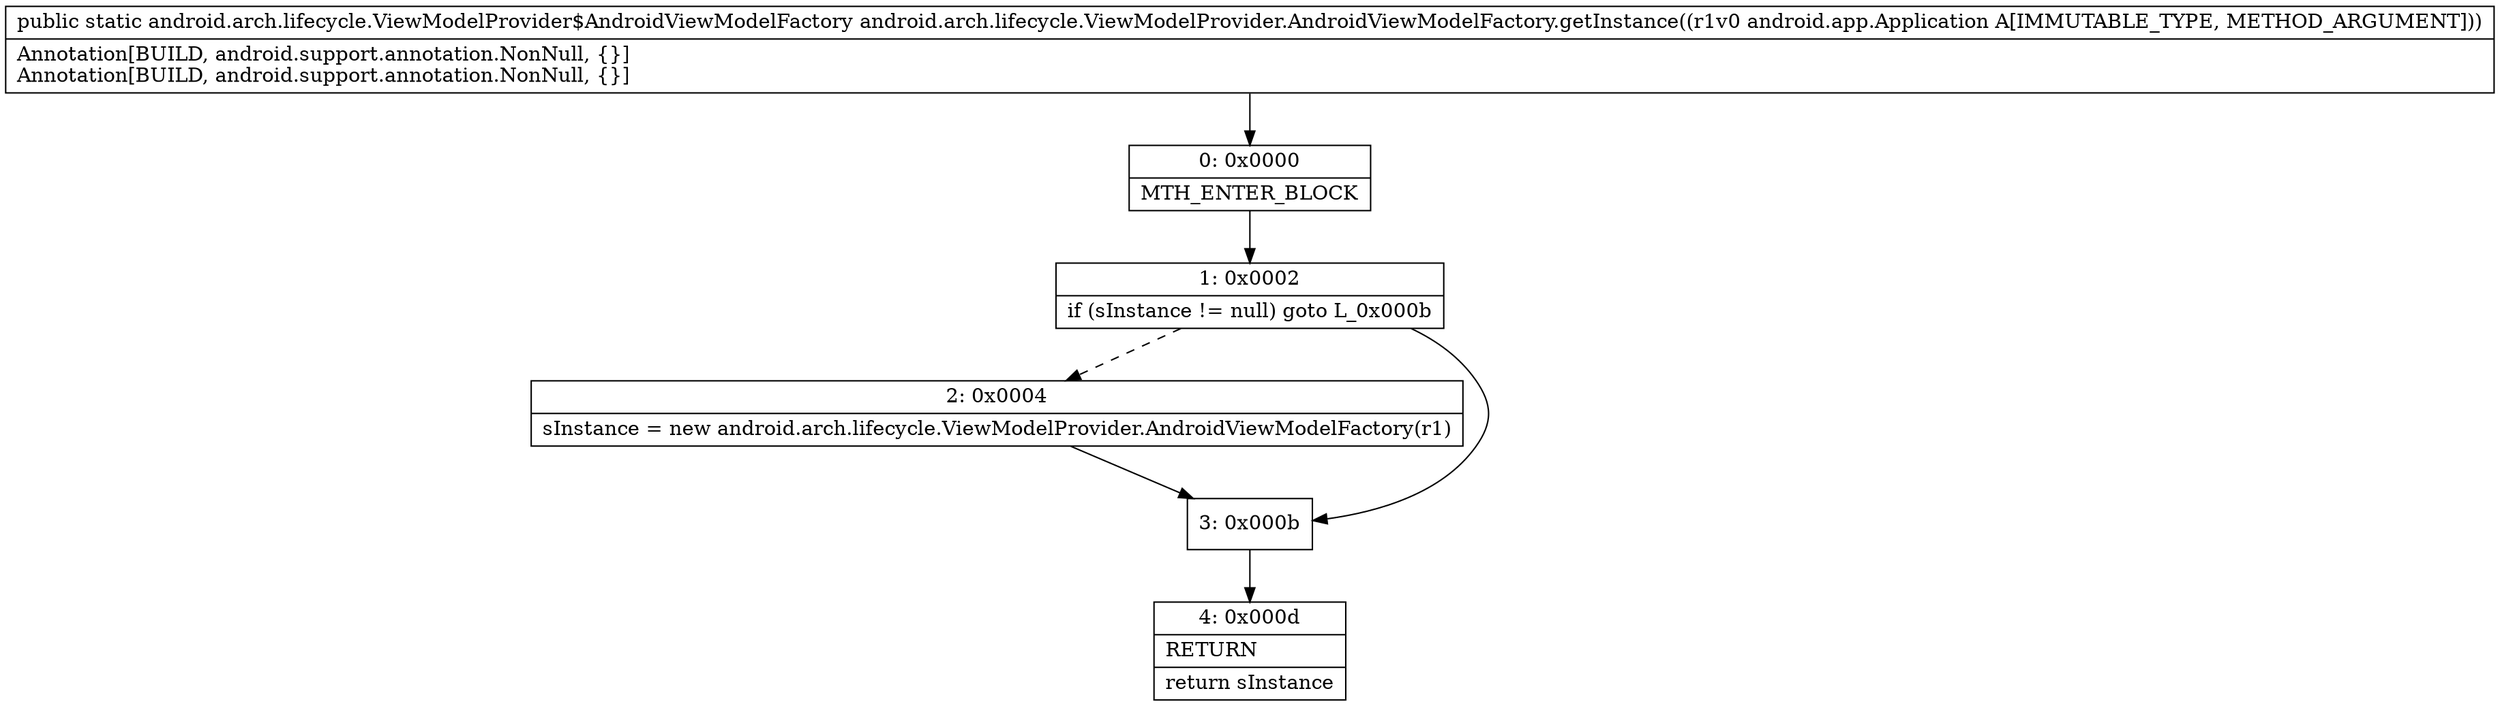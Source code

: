 digraph "CFG forandroid.arch.lifecycle.ViewModelProvider.AndroidViewModelFactory.getInstance(Landroid\/app\/Application;)Landroid\/arch\/lifecycle\/ViewModelProvider$AndroidViewModelFactory;" {
Node_0 [shape=record,label="{0\:\ 0x0000|MTH_ENTER_BLOCK\l}"];
Node_1 [shape=record,label="{1\:\ 0x0002|if (sInstance != null) goto L_0x000b\l}"];
Node_2 [shape=record,label="{2\:\ 0x0004|sInstance = new android.arch.lifecycle.ViewModelProvider.AndroidViewModelFactory(r1)\l}"];
Node_3 [shape=record,label="{3\:\ 0x000b}"];
Node_4 [shape=record,label="{4\:\ 0x000d|RETURN\l|return sInstance\l}"];
MethodNode[shape=record,label="{public static android.arch.lifecycle.ViewModelProvider$AndroidViewModelFactory android.arch.lifecycle.ViewModelProvider.AndroidViewModelFactory.getInstance((r1v0 android.app.Application A[IMMUTABLE_TYPE, METHOD_ARGUMENT]))  | Annotation[BUILD, android.support.annotation.NonNull, \{\}]\lAnnotation[BUILD, android.support.annotation.NonNull, \{\}]\l}"];
MethodNode -> Node_0;
Node_0 -> Node_1;
Node_1 -> Node_2[style=dashed];
Node_1 -> Node_3;
Node_2 -> Node_3;
Node_3 -> Node_4;
}

